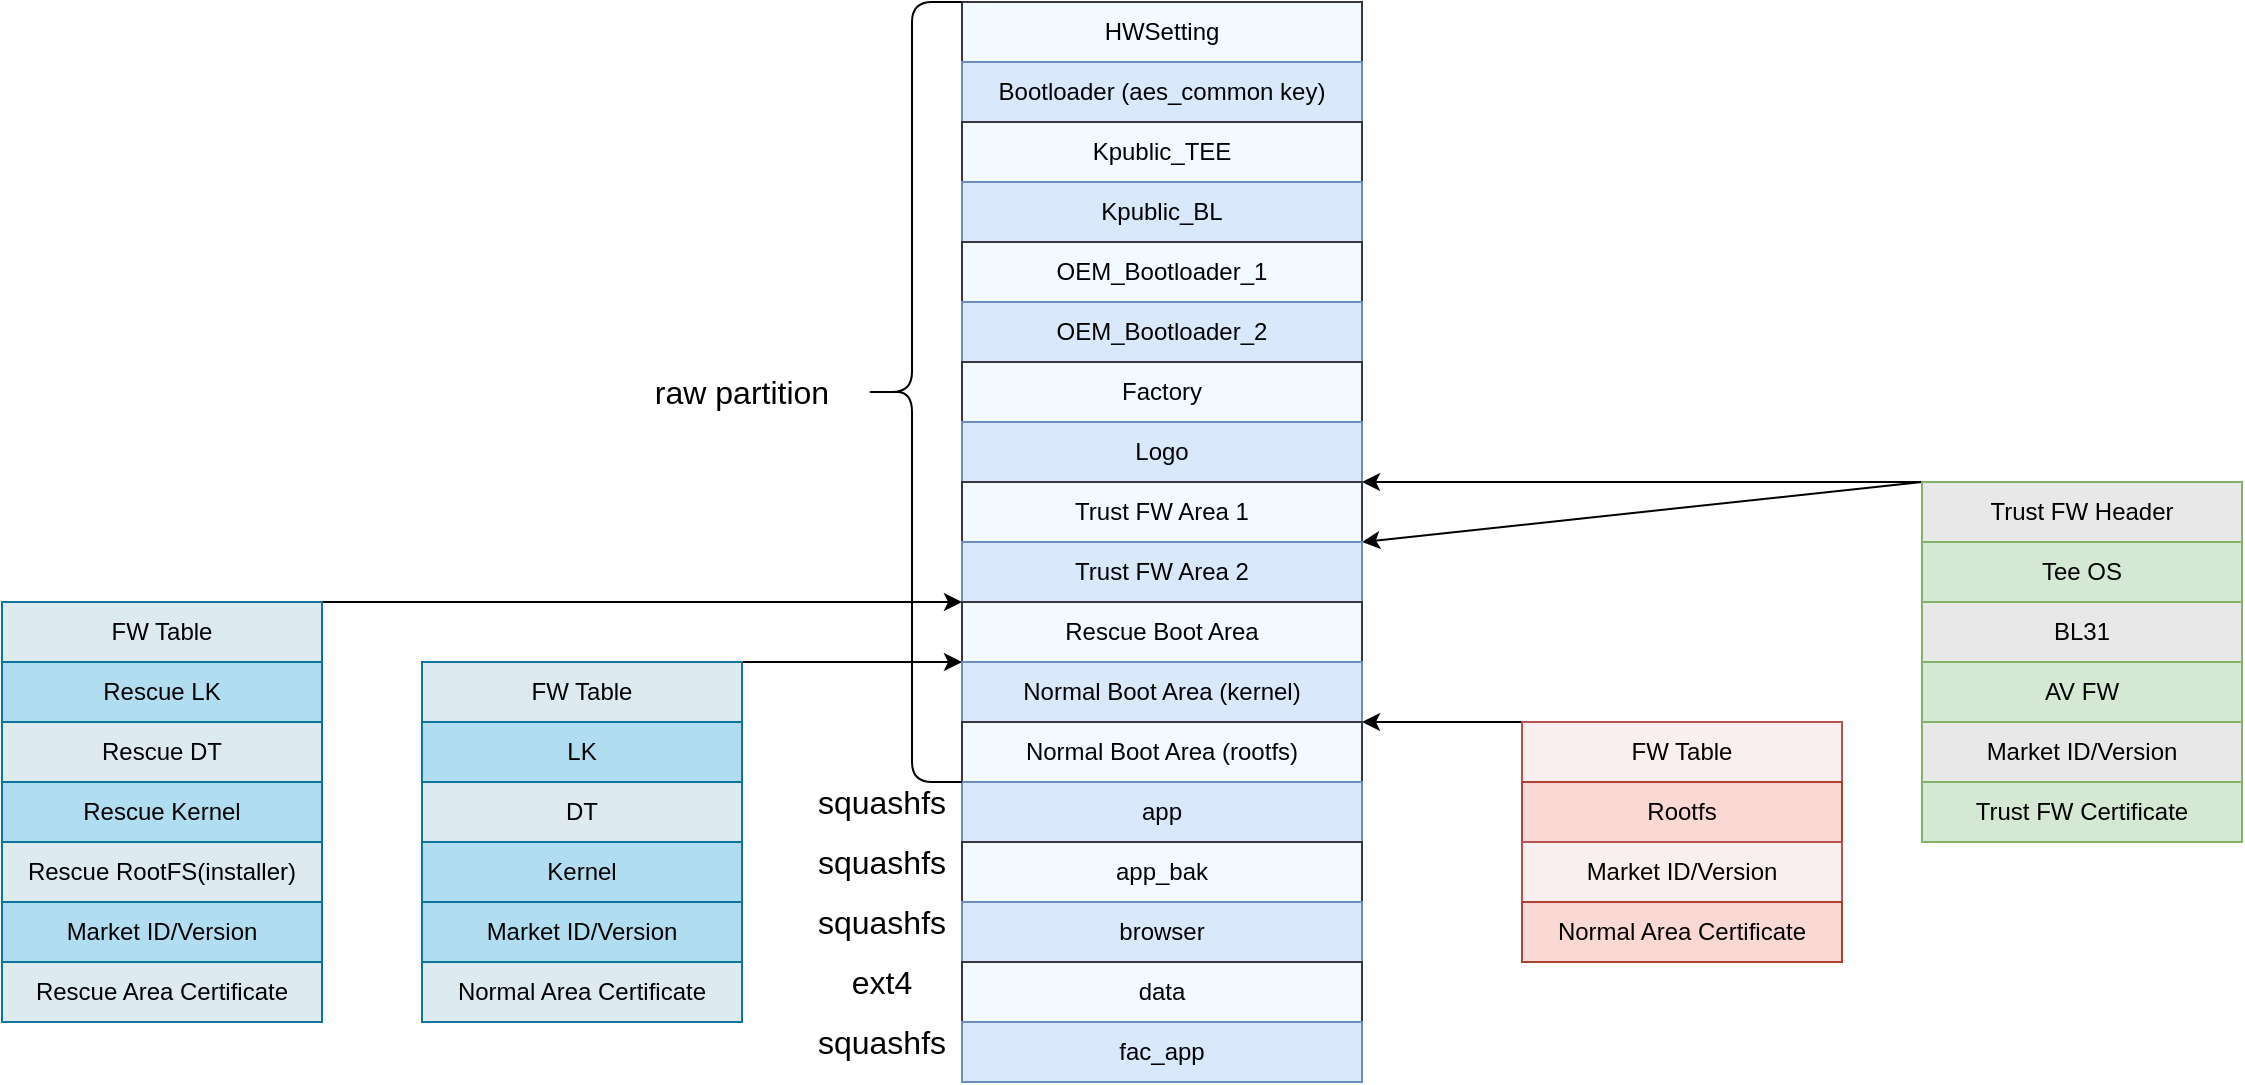 <mxfile version="12.6.1" type="github">
  <diagram id="F-AkgTgdhk-SdSFOlsFQ" name="Page-1">
    <mxGraphModel dx="1902" dy="1095" grid="1" gridSize="10" guides="1" tooltips="1" connect="1" arrows="1" fold="1" page="1" pageScale="1" pageWidth="1169" pageHeight="827" math="0" shadow="0">
      <root>
        <mxCell id="0"/>
        <mxCell id="1" parent="0"/>
        <mxCell id="KD99gBORKs5auzsLticz-27" value="" style="endArrow=classic;html=1;entryX=0;entryY=0;entryDx=0;entryDy=0;exitX=1;exitY=0;exitDx=0;exitDy=0;" parent="1" source="KD99gBORKs5auzsLticz-20" target="KD99gBORKs5auzsLticz-11" edge="1">
          <mxGeometry width="50" height="50" relative="1" as="geometry">
            <mxPoint x="230" y="340" as="sourcePoint"/>
            <mxPoint x="90" y="570" as="targetPoint"/>
          </mxGeometry>
        </mxCell>
        <mxCell id="KD99gBORKs5auzsLticz-28" value="" style="endArrow=classic;html=1;exitX=0;exitY=0;exitDx=0;exitDy=0;entryX=1;entryY=0;entryDx=0;entryDy=0;" parent="1" source="KD99gBORKs5auzsLticz-13" target="KD99gBORKs5auzsLticz-9" edge="1">
          <mxGeometry width="50" height="50" relative="1" as="geometry">
            <mxPoint x="600" y="140" as="sourcePoint"/>
            <mxPoint x="650" y="90" as="targetPoint"/>
          </mxGeometry>
        </mxCell>
        <mxCell id="KD99gBORKs5auzsLticz-42" value="" style="endArrow=classic;html=1;entryX=1;entryY=0;entryDx=0;entryDy=0;exitX=0;exitY=0;exitDx=0;exitDy=0;" parent="1" source="KD99gBORKs5auzsLticz-37" target="KD99gBORKs5auzsLticz-14" edge="1">
          <mxGeometry width="50" height="50" relative="1" as="geometry">
            <mxPoint x="490" y="550" as="sourcePoint"/>
            <mxPoint x="540" y="500" as="targetPoint"/>
          </mxGeometry>
        </mxCell>
        <mxCell id="KD99gBORKs5auzsLticz-43" value="" style="endArrow=classic;html=1;entryX=1;entryY=0;entryDx=0;entryDy=0;exitX=0;exitY=0;exitDx=0;exitDy=0;" parent="1" source="KD99gBORKs5auzsLticz-13" target="KD99gBORKs5auzsLticz-10" edge="1">
          <mxGeometry width="50" height="50" relative="1" as="geometry">
            <mxPoint x="640" y="180" as="sourcePoint"/>
            <mxPoint x="570" y="460" as="targetPoint"/>
          </mxGeometry>
        </mxCell>
        <mxCell id="5NNvlZ8MCN3vvYjsCTKc-1" value="" style="group" parent="1" vertex="1" connectable="0">
          <mxGeometry x="520" y="40" width="200" height="540" as="geometry"/>
        </mxCell>
        <mxCell id="KD99gBORKs5auzsLticz-1" value="HWSetting" style="rounded=0;whiteSpace=wrap;html=1;fillColor=#F2F9FF;strokeColor=#36393d;" parent="5NNvlZ8MCN3vvYjsCTKc-1" vertex="1">
          <mxGeometry width="200" height="30" as="geometry"/>
        </mxCell>
        <mxCell id="KD99gBORKs5auzsLticz-2" value="Bootloader (aes_common key)" style="rounded=0;whiteSpace=wrap;html=1;fillColor=#dae8fc;strokeColor=#6c8ebf;" parent="5NNvlZ8MCN3vvYjsCTKc-1" vertex="1">
          <mxGeometry y="30" width="200" height="30" as="geometry"/>
        </mxCell>
        <mxCell id="KD99gBORKs5auzsLticz-3" value="Kpublic_TEE" style="rounded=0;whiteSpace=wrap;html=1;fillColor=#F2F9FF;strokeColor=#36393d;" parent="5NNvlZ8MCN3vvYjsCTKc-1" vertex="1">
          <mxGeometry y="60" width="200" height="30" as="geometry"/>
        </mxCell>
        <mxCell id="KD99gBORKs5auzsLticz-4" value="Kpublic_BL" style="rounded=0;whiteSpace=wrap;html=1;fillColor=#dae8fc;strokeColor=#6c8ebf;" parent="5NNvlZ8MCN3vvYjsCTKc-1" vertex="1">
          <mxGeometry y="90" width="200" height="30" as="geometry"/>
        </mxCell>
        <mxCell id="KD99gBORKs5auzsLticz-5" value="OEM_Bootloader_1" style="rounded=0;whiteSpace=wrap;html=1;fillColor=#F2F9FF;strokeColor=#36393d;" parent="5NNvlZ8MCN3vvYjsCTKc-1" vertex="1">
          <mxGeometry y="120" width="200" height="30" as="geometry"/>
        </mxCell>
        <mxCell id="KD99gBORKs5auzsLticz-6" value="OEM_Bootloader_2" style="rounded=0;whiteSpace=wrap;html=1;fillColor=#dae8fc;strokeColor=#6c8ebf;" parent="5NNvlZ8MCN3vvYjsCTKc-1" vertex="1">
          <mxGeometry y="150" width="200" height="30" as="geometry"/>
        </mxCell>
        <mxCell id="KD99gBORKs5auzsLticz-7" value="Factory" style="rounded=0;whiteSpace=wrap;html=1;fillColor=#F2F9FF;strokeColor=#36393d;" parent="5NNvlZ8MCN3vvYjsCTKc-1" vertex="1">
          <mxGeometry y="180" width="200" height="30" as="geometry"/>
        </mxCell>
        <mxCell id="KD99gBORKs5auzsLticz-8" value="Logo" style="rounded=0;whiteSpace=wrap;html=1;fillColor=#dae8fc;strokeColor=#6c8ebf;" parent="5NNvlZ8MCN3vvYjsCTKc-1" vertex="1">
          <mxGeometry y="210" width="200" height="30" as="geometry"/>
        </mxCell>
        <mxCell id="KD99gBORKs5auzsLticz-9" value="Trust FW Area 1" style="rounded=0;whiteSpace=wrap;html=1;fillColor=#F2F9FF;strokeColor=#36393d;" parent="5NNvlZ8MCN3vvYjsCTKc-1" vertex="1">
          <mxGeometry y="240" width="200" height="30" as="geometry"/>
        </mxCell>
        <mxCell id="KD99gBORKs5auzsLticz-10" value="Trust FW Area 2" style="rounded=0;whiteSpace=wrap;html=1;fillColor=#dae8fc;strokeColor=#6c8ebf;" parent="5NNvlZ8MCN3vvYjsCTKc-1" vertex="1">
          <mxGeometry y="270" width="200" height="30" as="geometry"/>
        </mxCell>
        <mxCell id="KD99gBORKs5auzsLticz-11" value="Rescue Boot Area" style="rounded=0;whiteSpace=wrap;html=1;fillColor=#F2F9FF;strokeColor=#36393d;" parent="5NNvlZ8MCN3vvYjsCTKc-1" vertex="1">
          <mxGeometry y="300" width="200" height="30" as="geometry"/>
        </mxCell>
        <mxCell id="KD99gBORKs5auzsLticz-12" value="Normal Boot Area (kernel)" style="rounded=0;whiteSpace=wrap;html=1;fillColor=#dae8fc;strokeColor=#6c8ebf;" parent="5NNvlZ8MCN3vvYjsCTKc-1" vertex="1">
          <mxGeometry y="330" width="200" height="30" as="geometry"/>
        </mxCell>
        <mxCell id="KD99gBORKs5auzsLticz-14" value="Normal Boot Area (rootfs)" style="rounded=0;whiteSpace=wrap;html=1;fillColor=#F2F9FF;strokeColor=#36393d;" parent="5NNvlZ8MCN3vvYjsCTKc-1" vertex="1">
          <mxGeometry y="360" width="200" height="30" as="geometry"/>
        </mxCell>
        <mxCell id="KD99gBORKs5auzsLticz-44" value="app" style="rounded=0;whiteSpace=wrap;html=1;fillColor=#dae8fc;strokeColor=#6c8ebf;" parent="5NNvlZ8MCN3vvYjsCTKc-1" vertex="1">
          <mxGeometry y="390" width="200" height="30" as="geometry"/>
        </mxCell>
        <mxCell id="KD99gBORKs5auzsLticz-45" value="app_bak" style="rounded=0;whiteSpace=wrap;html=1;fillColor=#F2F9FF;strokeColor=#36393d;" parent="5NNvlZ8MCN3vvYjsCTKc-1" vertex="1">
          <mxGeometry y="420" width="200" height="30" as="geometry"/>
        </mxCell>
        <mxCell id="KD99gBORKs5auzsLticz-46" value="browser" style="rounded=0;whiteSpace=wrap;html=1;fillColor=#dae8fc;strokeColor=#6c8ebf;" parent="5NNvlZ8MCN3vvYjsCTKc-1" vertex="1">
          <mxGeometry y="450" width="200" height="30" as="geometry"/>
        </mxCell>
        <mxCell id="KD99gBORKs5auzsLticz-47" value="data" style="rounded=0;whiteSpace=wrap;html=1;fillColor=#F2F9FF;strokeColor=#36393d;" parent="5NNvlZ8MCN3vvYjsCTKc-1" vertex="1">
          <mxGeometry y="480" width="200" height="30" as="geometry"/>
        </mxCell>
        <mxCell id="KD99gBORKs5auzsLticz-48" value="fac_app" style="rounded=0;whiteSpace=wrap;html=1;fillColor=#dae8fc;strokeColor=#6c8ebf;" parent="5NNvlZ8MCN3vvYjsCTKc-1" vertex="1">
          <mxGeometry y="510" width="200" height="30" as="geometry"/>
        </mxCell>
        <mxCell id="5NNvlZ8MCN3vvYjsCTKc-2" value="" style="group" parent="1" vertex="1" connectable="0">
          <mxGeometry x="1000" y="280" width="160" height="180" as="geometry"/>
        </mxCell>
        <mxCell id="KD99gBORKs5auzsLticz-13" value="Trust FW Header" style="rounded=0;whiteSpace=wrap;html=1;fillColor=#E8E8E8;strokeColor=#82b366;" parent="5NNvlZ8MCN3vvYjsCTKc-2" vertex="1">
          <mxGeometry width="160" height="30" as="geometry"/>
        </mxCell>
        <mxCell id="KD99gBORKs5auzsLticz-15" value="Tee OS" style="rounded=0;whiteSpace=wrap;html=1;fillColor=#d5e8d4;strokeColor=#82b366;" parent="5NNvlZ8MCN3vvYjsCTKc-2" vertex="1">
          <mxGeometry y="30" width="160" height="30" as="geometry"/>
        </mxCell>
        <mxCell id="KD99gBORKs5auzsLticz-16" value="BL31" style="rounded=0;whiteSpace=wrap;html=1;fillColor=#E8E8E8;strokeColor=#82b366;" parent="5NNvlZ8MCN3vvYjsCTKc-2" vertex="1">
          <mxGeometry y="60" width="160" height="30" as="geometry"/>
        </mxCell>
        <mxCell id="KD99gBORKs5auzsLticz-17" value="AV FW" style="rounded=0;whiteSpace=wrap;html=1;fillColor=#d5e8d4;strokeColor=#82b366;" parent="5NNvlZ8MCN3vvYjsCTKc-2" vertex="1">
          <mxGeometry y="90" width="160" height="30" as="geometry"/>
        </mxCell>
        <mxCell id="KD99gBORKs5auzsLticz-18" value="Market ID/Version" style="rounded=0;whiteSpace=wrap;html=1;fillColor=#E8E8E8;strokeColor=#82b366;" parent="5NNvlZ8MCN3vvYjsCTKc-2" vertex="1">
          <mxGeometry y="120" width="160" height="30" as="geometry"/>
        </mxCell>
        <mxCell id="KD99gBORKs5auzsLticz-19" value="Trust FW Certificate" style="rounded=0;whiteSpace=wrap;html=1;fillColor=#d5e8d4;strokeColor=#82b366;" parent="5NNvlZ8MCN3vvYjsCTKc-2" vertex="1">
          <mxGeometry y="150" width="160" height="30" as="geometry"/>
        </mxCell>
        <mxCell id="5NNvlZ8MCN3vvYjsCTKc-3" value="" style="group" parent="1" vertex="1" connectable="0">
          <mxGeometry x="800" y="400" width="160" height="120" as="geometry"/>
        </mxCell>
        <mxCell id="KD99gBORKs5auzsLticz-37" value="FW Table" style="rounded=0;whiteSpace=wrap;html=1;fillColor=#F8EFEE;strokeColor=#b85450;" parent="5NNvlZ8MCN3vvYjsCTKc-3" vertex="1">
          <mxGeometry width="160" height="30" as="geometry"/>
        </mxCell>
        <mxCell id="KD99gBORKs5auzsLticz-39" value="Rootfs" style="rounded=0;whiteSpace=wrap;html=1;fillColor=#fad9d5;strokeColor=#ae4132;" parent="5NNvlZ8MCN3vvYjsCTKc-3" vertex="1">
          <mxGeometry y="30" width="160" height="30" as="geometry"/>
        </mxCell>
        <mxCell id="KD99gBORKs5auzsLticz-40" value="Market ID/Version" style="rounded=0;whiteSpace=wrap;html=1;fillColor=#F8EFEE;strokeColor=#b85450;" parent="5NNvlZ8MCN3vvYjsCTKc-3" vertex="1">
          <mxGeometry y="60" width="160" height="30" as="geometry"/>
        </mxCell>
        <mxCell id="KD99gBORKs5auzsLticz-41" value="Normal Area Certificate" style="rounded=0;whiteSpace=wrap;html=1;fillColor=#fad9d5;strokeColor=#ae4132;" parent="5NNvlZ8MCN3vvYjsCTKc-3" vertex="1">
          <mxGeometry y="90" width="160" height="30" as="geometry"/>
        </mxCell>
        <mxCell id="5NNvlZ8MCN3vvYjsCTKc-4" value="" style="group" parent="1" vertex="1" connectable="0">
          <mxGeometry x="40" y="340" width="160" height="210" as="geometry"/>
        </mxCell>
        <mxCell id="KD99gBORKs5auzsLticz-20" value="FW Table" style="rounded=0;whiteSpace=wrap;html=1;fillColor=#DDEAF0;strokeColor=#10739e;" parent="5NNvlZ8MCN3vvYjsCTKc-4" vertex="1">
          <mxGeometry width="160" height="30" as="geometry"/>
        </mxCell>
        <mxCell id="KD99gBORKs5auzsLticz-21" value="Rescue LK" style="rounded=0;whiteSpace=wrap;html=1;fillColor=#b1ddf0;strokeColor=#10739e;" parent="5NNvlZ8MCN3vvYjsCTKc-4" vertex="1">
          <mxGeometry y="30" width="160" height="30" as="geometry"/>
        </mxCell>
        <mxCell id="KD99gBORKs5auzsLticz-22" value="Rescue DT" style="rounded=0;whiteSpace=wrap;html=1;fillColor=#DDEAF0;strokeColor=#10739e;" parent="5NNvlZ8MCN3vvYjsCTKc-4" vertex="1">
          <mxGeometry y="60" width="160" height="30" as="geometry"/>
        </mxCell>
        <mxCell id="KD99gBORKs5auzsLticz-23" value="Rescue Kernel" style="rounded=0;whiteSpace=wrap;html=1;fillColor=#b1ddf0;strokeColor=#10739e;" parent="5NNvlZ8MCN3vvYjsCTKc-4" vertex="1">
          <mxGeometry y="90" width="160" height="30" as="geometry"/>
        </mxCell>
        <mxCell id="KD99gBORKs5auzsLticz-24" value="Rescue RootFS(installer)" style="rounded=0;whiteSpace=wrap;html=1;fillColor=#DDEAF0;strokeColor=#10739e;" parent="5NNvlZ8MCN3vvYjsCTKc-4" vertex="1">
          <mxGeometry y="120" width="160" height="30" as="geometry"/>
        </mxCell>
        <mxCell id="KD99gBORKs5auzsLticz-25" value="Market ID/Version" style="rounded=0;whiteSpace=wrap;html=1;fillColor=#b1ddf0;strokeColor=#10739e;" parent="5NNvlZ8MCN3vvYjsCTKc-4" vertex="1">
          <mxGeometry y="150" width="160" height="30" as="geometry"/>
        </mxCell>
        <mxCell id="KD99gBORKs5auzsLticz-26" value="Rescue Area Certificate" style="rounded=0;whiteSpace=wrap;html=1;fillColor=#DDEAF0;strokeColor=#10739e;" parent="5NNvlZ8MCN3vvYjsCTKc-4" vertex="1">
          <mxGeometry y="180" width="160" height="30" as="geometry"/>
        </mxCell>
        <mxCell id="5NNvlZ8MCN3vvYjsCTKc-13" value="" style="endArrow=classic;html=1;exitX=1;exitY=0;exitDx=0;exitDy=0;" parent="1" source="5NNvlZ8MCN3vvYjsCTKc-6" edge="1">
          <mxGeometry width="50" height="50" relative="1" as="geometry">
            <mxPoint x="470" y="420" as="sourcePoint"/>
            <mxPoint x="520" y="370" as="targetPoint"/>
          </mxGeometry>
        </mxCell>
        <mxCell id="5NNvlZ8MCN3vvYjsCTKc-16" value="" style="shape=curlyBracket;whiteSpace=wrap;html=1;rounded=1;" parent="1" vertex="1">
          <mxGeometry x="470" y="40" width="50" height="390" as="geometry"/>
        </mxCell>
        <mxCell id="5NNvlZ8MCN3vvYjsCTKc-17" value="raw partition" style="text;html=1;strokeColor=none;fillColor=none;align=center;verticalAlign=middle;whiteSpace=wrap;rounded=0;fontSize=16;" parent="1" vertex="1">
          <mxGeometry x="350" y="222.5" width="120" height="25" as="geometry"/>
        </mxCell>
        <mxCell id="5NNvlZ8MCN3vvYjsCTKc-19" value="squashfs" style="text;html=1;strokeColor=none;fillColor=none;align=center;verticalAlign=middle;whiteSpace=wrap;rounded=0;fontSize=16;" parent="1" vertex="1">
          <mxGeometry x="440" y="430" width="80" height="20" as="geometry"/>
        </mxCell>
        <mxCell id="5NNvlZ8MCN3vvYjsCTKc-21" value="squashfs" style="text;html=1;strokeColor=none;fillColor=none;align=center;verticalAlign=middle;whiteSpace=wrap;rounded=0;fontSize=16;" parent="1" vertex="1">
          <mxGeometry x="440" y="460" width="80" height="20" as="geometry"/>
        </mxCell>
        <mxCell id="5NNvlZ8MCN3vvYjsCTKc-22" value="squashfs" style="text;html=1;strokeColor=none;fillColor=none;align=center;verticalAlign=middle;whiteSpace=wrap;rounded=0;fontSize=16;" parent="1" vertex="1">
          <mxGeometry x="440" y="490" width="80" height="20" as="geometry"/>
        </mxCell>
        <mxCell id="5NNvlZ8MCN3vvYjsCTKc-24" value="squashfs" style="text;html=1;strokeColor=none;fillColor=none;align=center;verticalAlign=middle;whiteSpace=wrap;rounded=0;fontSize=16;" parent="1" vertex="1">
          <mxGeometry x="440" y="550" width="80" height="20" as="geometry"/>
        </mxCell>
        <mxCell id="5NNvlZ8MCN3vvYjsCTKc-25" value="ext4" style="text;html=1;strokeColor=none;fillColor=none;align=center;verticalAlign=middle;whiteSpace=wrap;rounded=0;fontSize=16;" parent="1" vertex="1">
          <mxGeometry x="440" y="520" width="80" height="20" as="geometry"/>
        </mxCell>
        <mxCell id="5NNvlZ8MCN3vvYjsCTKc-26" value="" style="group" parent="1" vertex="1" connectable="0">
          <mxGeometry x="250" y="370" width="160" height="180" as="geometry"/>
        </mxCell>
        <mxCell id="5NNvlZ8MCN3vvYjsCTKc-6" value="FW Table" style="rounded=0;whiteSpace=wrap;html=1;fillColor=#DDEAF0;strokeColor=#10739e;" parent="5NNvlZ8MCN3vvYjsCTKc-26" vertex="1">
          <mxGeometry width="160" height="30" as="geometry"/>
        </mxCell>
        <mxCell id="5NNvlZ8MCN3vvYjsCTKc-7" value="LK" style="rounded=0;whiteSpace=wrap;html=1;fillColor=#b1ddf0;strokeColor=#10739e;" parent="5NNvlZ8MCN3vvYjsCTKc-26" vertex="1">
          <mxGeometry y="30" width="160" height="30" as="geometry"/>
        </mxCell>
        <mxCell id="5NNvlZ8MCN3vvYjsCTKc-8" value="DT" style="rounded=0;whiteSpace=wrap;html=1;fillColor=#DDEAF0;strokeColor=#10739e;" parent="5NNvlZ8MCN3vvYjsCTKc-26" vertex="1">
          <mxGeometry y="60" width="160" height="30" as="geometry"/>
        </mxCell>
        <mxCell id="5NNvlZ8MCN3vvYjsCTKc-9" value="Kernel" style="rounded=0;whiteSpace=wrap;html=1;fillColor=#b1ddf0;strokeColor=#10739e;" parent="5NNvlZ8MCN3vvYjsCTKc-26" vertex="1">
          <mxGeometry y="90" width="160" height="30" as="geometry"/>
        </mxCell>
        <mxCell id="5NNvlZ8MCN3vvYjsCTKc-11" value="Market ID/Version" style="rounded=0;whiteSpace=wrap;html=1;fillColor=#b1ddf0;strokeColor=#10739e;" parent="5NNvlZ8MCN3vvYjsCTKc-26" vertex="1">
          <mxGeometry y="120" width="160" height="30" as="geometry"/>
        </mxCell>
        <mxCell id="5NNvlZ8MCN3vvYjsCTKc-12" value="Normal Area Certificate" style="rounded=0;whiteSpace=wrap;html=1;fillColor=#DDEAF0;strokeColor=#10739e;" parent="5NNvlZ8MCN3vvYjsCTKc-26" vertex="1">
          <mxGeometry y="150" width="160" height="30" as="geometry"/>
        </mxCell>
      </root>
    </mxGraphModel>
  </diagram>
</mxfile>
